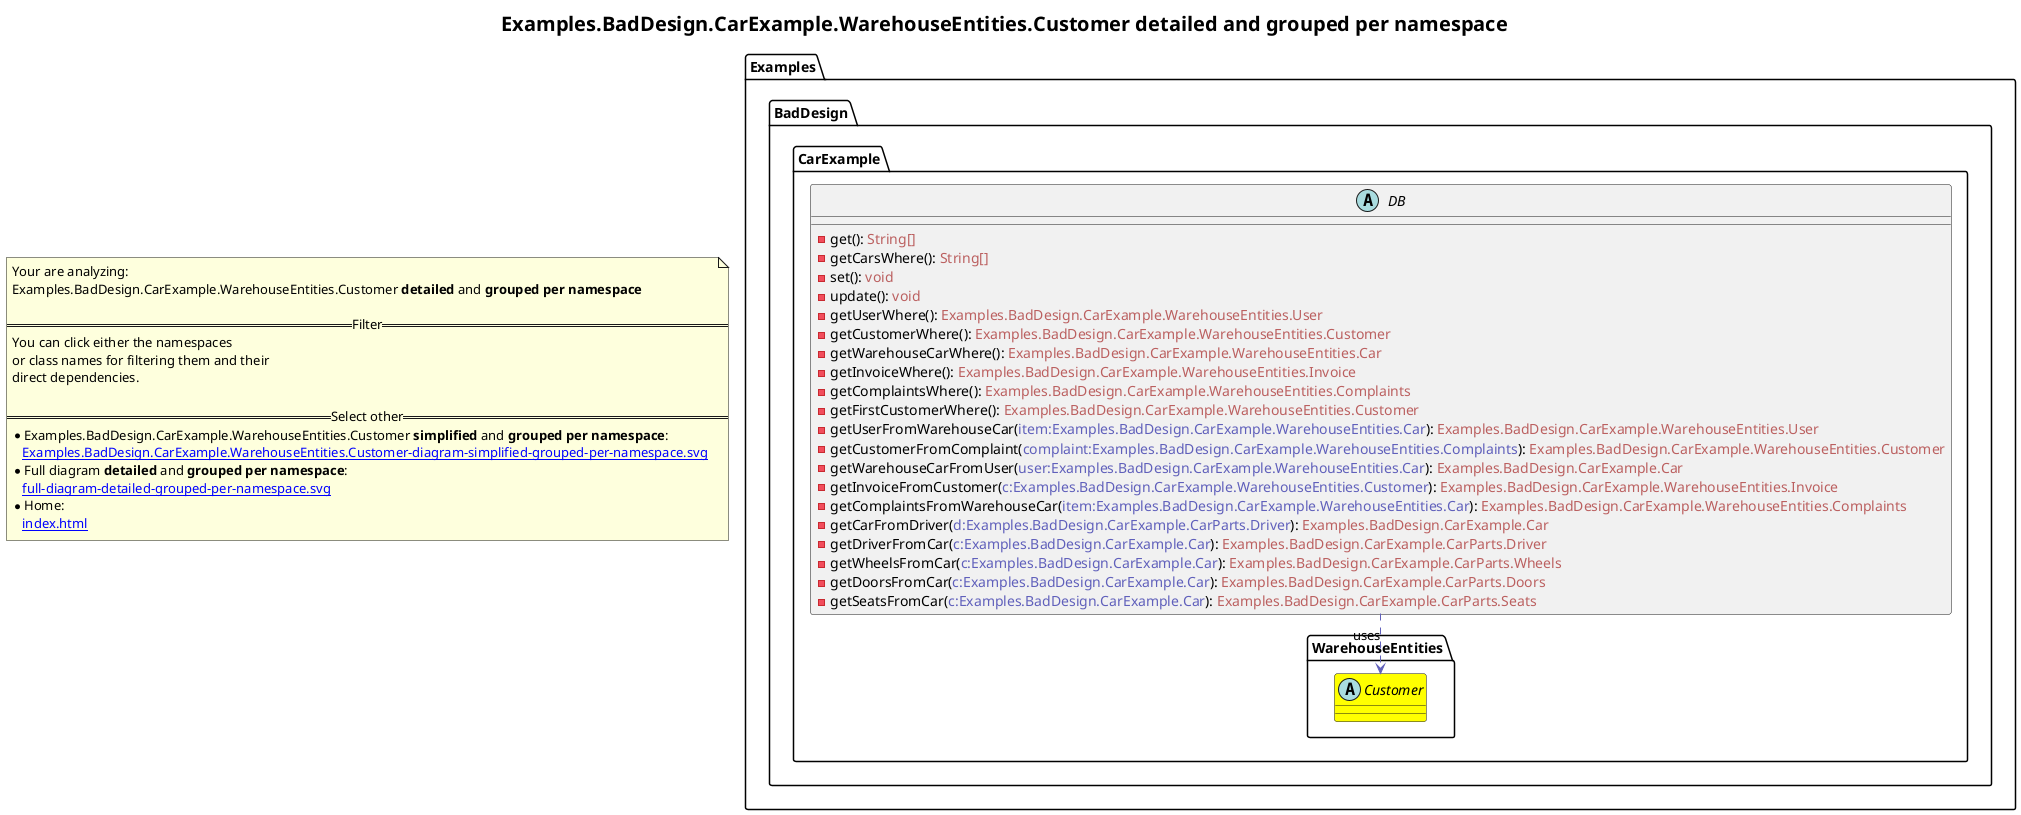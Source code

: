 @startuml
skinparam linetype ortho
title <size:20>Examples.BadDesign.CarExample.WarehouseEntities.Customer **detailed** and **grouped per namespace**</size>
note "Your are analyzing:\nExamples.BadDesign.CarExample.WarehouseEntities.Customer **detailed** and **grouped per namespace**\n\n==Filter==\nYou can click either the namespaces \nor class names for filtering them and their\ndirect dependencies.\n\n==Select other==\n* Examples.BadDesign.CarExample.WarehouseEntities.Customer **simplified** and **grouped per namespace**:\n   [[Examples.BadDesign.CarExample.WarehouseEntities.Customer-diagram-simplified-grouped-per-namespace.svg]]\n* Full diagram **detailed** and **grouped per namespace**:\n   [[full-diagram-detailed-grouped-per-namespace.svg]]\n* Home:\n   [[index.html]]" as FloatingNote
namespace Examples [[Examples-diagram-detailed-grouped-per-namespace.svg]] {
namespace Examples.BadDesign [[Examples.BadDesign-diagram-detailed-grouped-per-namespace.svg]] {
namespace Examples.BadDesign.CarExample [[Examples.BadDesign.CarExample-diagram-detailed-grouped-per-namespace.svg]] {
    abstract class Examples.BadDesign.CarExample.DB [[Examples.BadDesign.CarExample.DB-diagram-detailed-grouped-per-namespace.svg]]  {
      - get(<font color="6060BB"></font>): <font color="BB6060">String[]</font>
      - getCarsWhere(<font color="6060BB"></font>): <font color="BB6060">String[]</font>
      - set(<font color="6060BB"></font>): <font color="BB6060">void</font>
      - update(<font color="6060BB"></font>): <font color="BB6060">void</font>
      - getUserWhere(<font color="6060BB"></font>): <font color="BB6060">Examples.BadDesign.CarExample.WarehouseEntities.User</font>
      - getCustomerWhere(<font color="6060BB"></font>): <font color="BB6060">Examples.BadDesign.CarExample.WarehouseEntities.Customer</font>
      - getWarehouseCarWhere(<font color="6060BB"></font>): <font color="BB6060">Examples.BadDesign.CarExample.WarehouseEntities.Car</font>
      - getInvoiceWhere(<font color="6060BB"></font>): <font color="BB6060">Examples.BadDesign.CarExample.WarehouseEntities.Invoice</font>
      - getComplaintsWhere(<font color="6060BB"></font>): <font color="BB6060">Examples.BadDesign.CarExample.WarehouseEntities.Complaints</font>
      - getFirstCustomerWhere(<font color="6060BB"></font>): <font color="BB6060">Examples.BadDesign.CarExample.WarehouseEntities.Customer</font>
      - getUserFromWarehouseCar(<font color="6060BB">item:Examples.BadDesign.CarExample.WarehouseEntities.Car</font>): <font color="BB6060">Examples.BadDesign.CarExample.WarehouseEntities.User</font>
      - getCustomerFromComplaint(<font color="6060BB">complaint:Examples.BadDesign.CarExample.WarehouseEntities.Complaints</font>): <font color="BB6060">Examples.BadDesign.CarExample.WarehouseEntities.Customer</font>
      - getWarehouseCarFromUser(<font color="6060BB">user:Examples.BadDesign.CarExample.WarehouseEntities.Car</font>): <font color="BB6060">Examples.BadDesign.CarExample.Car</font>
      - getInvoiceFromCustomer(<font color="6060BB">c:Examples.BadDesign.CarExample.WarehouseEntities.Customer</font>): <font color="BB6060">Examples.BadDesign.CarExample.WarehouseEntities.Invoice</font>
      - getComplaintsFromWarehouseCar(<font color="6060BB">item:Examples.BadDesign.CarExample.WarehouseEntities.Car</font>): <font color="BB6060">Examples.BadDesign.CarExample.WarehouseEntities.Complaints</font>
      - getCarFromDriver(<font color="6060BB">d:Examples.BadDesign.CarExample.CarParts.Driver</font>): <font color="BB6060">Examples.BadDesign.CarExample.Car</font>
      - getDriverFromCar(<font color="6060BB">c:Examples.BadDesign.CarExample.Car</font>): <font color="BB6060">Examples.BadDesign.CarExample.CarParts.Driver</font>
      - getWheelsFromCar(<font color="6060BB">c:Examples.BadDesign.CarExample.Car</font>): <font color="BB6060">Examples.BadDesign.CarExample.CarParts.Wheels</font>
      - getDoorsFromCar(<font color="6060BB">c:Examples.BadDesign.CarExample.Car</font>): <font color="BB6060">Examples.BadDesign.CarExample.CarParts.Doors</font>
      - getSeatsFromCar(<font color="6060BB">c:Examples.BadDesign.CarExample.Car</font>): <font color="BB6060">Examples.BadDesign.CarExample.CarParts.Seats</font>
    }
'Compared namespace Examples.BadDesign.CarExample [[Examples.BadDesign.CarExample-diagram-detailed-grouped-per-namespace.svg]] { with last element of     }
' Closing all previous_sub_namespace_list namespace None because file analysis is finished.
' Closing namespace CarExample
}
' Closing namespace BadDesign
}
' Closing namespace Examples
}
namespace Examples [[Examples-diagram-detailed-grouped-per-namespace.svg]] {
namespace Examples.BadDesign [[Examples.BadDesign-diagram-detailed-grouped-per-namespace.svg]] {
namespace Examples.BadDesign.CarExample [[Examples.BadDesign.CarExample-diagram-detailed-grouped-per-namespace.svg]] {
namespace Examples.BadDesign.CarExample.WarehouseEntities [[Examples.BadDesign.CarExample.WarehouseEntities-diagram-detailed-grouped-per-namespace.svg]] {
      abstract class Examples.BadDesign.CarExample.WarehouseEntities.Customer [[Examples.BadDesign.CarExample.WarehouseEntities.Customer-diagram-detailed-grouped-per-namespace.svg]] #yellow {
      }
'Compared namespace Examples.BadDesign.CarExample.WarehouseEntities [[Examples.BadDesign.CarExample.WarehouseEntities-diagram-detailed-grouped-per-namespace.svg]] { with last element of       }
' Closing all previous_sub_namespace_list namespace None because file analysis is finished.
' Closing namespace WarehouseEntities
}
' Closing namespace CarExample
}
' Closing namespace BadDesign
}
' Closing namespace Examples
}
 ' *************************************** 
 ' *************************************** 
 ' *************************************** 
' Class relations extracted from namespace:
' Examples.BadDesign.CarExample
Examples.BadDesign.CarExample.DB .[#6060BB].> Examples.BadDesign.CarExample.WarehouseEntities.Customer  : uses 
' Class relations extracted from namespace:
' Examples.BadDesign.CarExample.WarehouseEntities
@enduml